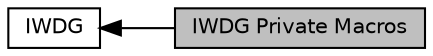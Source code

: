digraph "IWDG Private Macros"
{
  edge [fontname="Helvetica",fontsize="10",labelfontname="Helvetica",labelfontsize="10"];
  node [fontname="Helvetica",fontsize="10",shape=box];
  rankdir=LR;
  Node1 [label="IWDG Private Macros",height=0.2,width=0.4,color="black", fillcolor="grey75", style="filled", fontcolor="black",tooltip=" "];
  Node2 [label="IWDG",height=0.2,width=0.4,color="black", fillcolor="white", style="filled",URL="$group___i_w_d_g.html",tooltip=" "];
  Node2->Node1 [shape=plaintext, dir="back", style="solid"];
}
